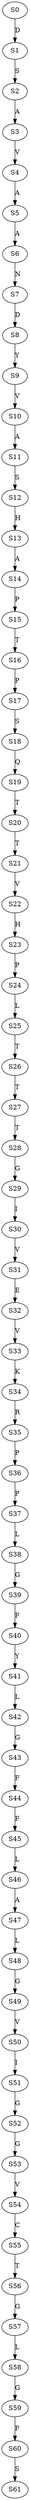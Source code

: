 strict digraph  {
	S0 -> S1 [ label = D ];
	S1 -> S2 [ label = S ];
	S2 -> S3 [ label = A ];
	S3 -> S4 [ label = V ];
	S4 -> S5 [ label = A ];
	S5 -> S6 [ label = A ];
	S6 -> S7 [ label = N ];
	S7 -> S8 [ label = D ];
	S8 -> S9 [ label = Y ];
	S9 -> S10 [ label = V ];
	S10 -> S11 [ label = A ];
	S11 -> S12 [ label = S ];
	S12 -> S13 [ label = H ];
	S13 -> S14 [ label = A ];
	S14 -> S15 [ label = P ];
	S15 -> S16 [ label = T ];
	S16 -> S17 [ label = P ];
	S17 -> S18 [ label = S ];
	S18 -> S19 [ label = Q ];
	S19 -> S20 [ label = T ];
	S20 -> S21 [ label = T ];
	S21 -> S22 [ label = V ];
	S22 -> S23 [ label = H ];
	S23 -> S24 [ label = P ];
	S24 -> S25 [ label = L ];
	S25 -> S26 [ label = T ];
	S26 -> S27 [ label = T ];
	S27 -> S28 [ label = T ];
	S28 -> S29 [ label = G ];
	S29 -> S30 [ label = I ];
	S30 -> S31 [ label = V ];
	S31 -> S32 [ label = E ];
	S32 -> S33 [ label = V ];
	S33 -> S34 [ label = K ];
	S34 -> S35 [ label = R ];
	S35 -> S36 [ label = P ];
	S36 -> S37 [ label = P ];
	S37 -> S38 [ label = L ];
	S38 -> S39 [ label = G ];
	S39 -> S40 [ label = F ];
	S40 -> S41 [ label = Y ];
	S41 -> S42 [ label = L ];
	S42 -> S43 [ label = G ];
	S43 -> S44 [ label = F ];
	S44 -> S45 [ label = F ];
	S45 -> S46 [ label = L ];
	S46 -> S47 [ label = A ];
	S47 -> S48 [ label = L ];
	S48 -> S49 [ label = G ];
	S49 -> S50 [ label = V ];
	S50 -> S51 [ label = I ];
	S51 -> S52 [ label = G ];
	S52 -> S53 [ label = G ];
	S53 -> S54 [ label = V ];
	S54 -> S55 [ label = C ];
	S55 -> S56 [ label = T ];
	S56 -> S57 [ label = G ];
	S57 -> S58 [ label = L ];
	S58 -> S59 [ label = G ];
	S59 -> S60 [ label = F ];
	S60 -> S61 [ label = S ];
}
